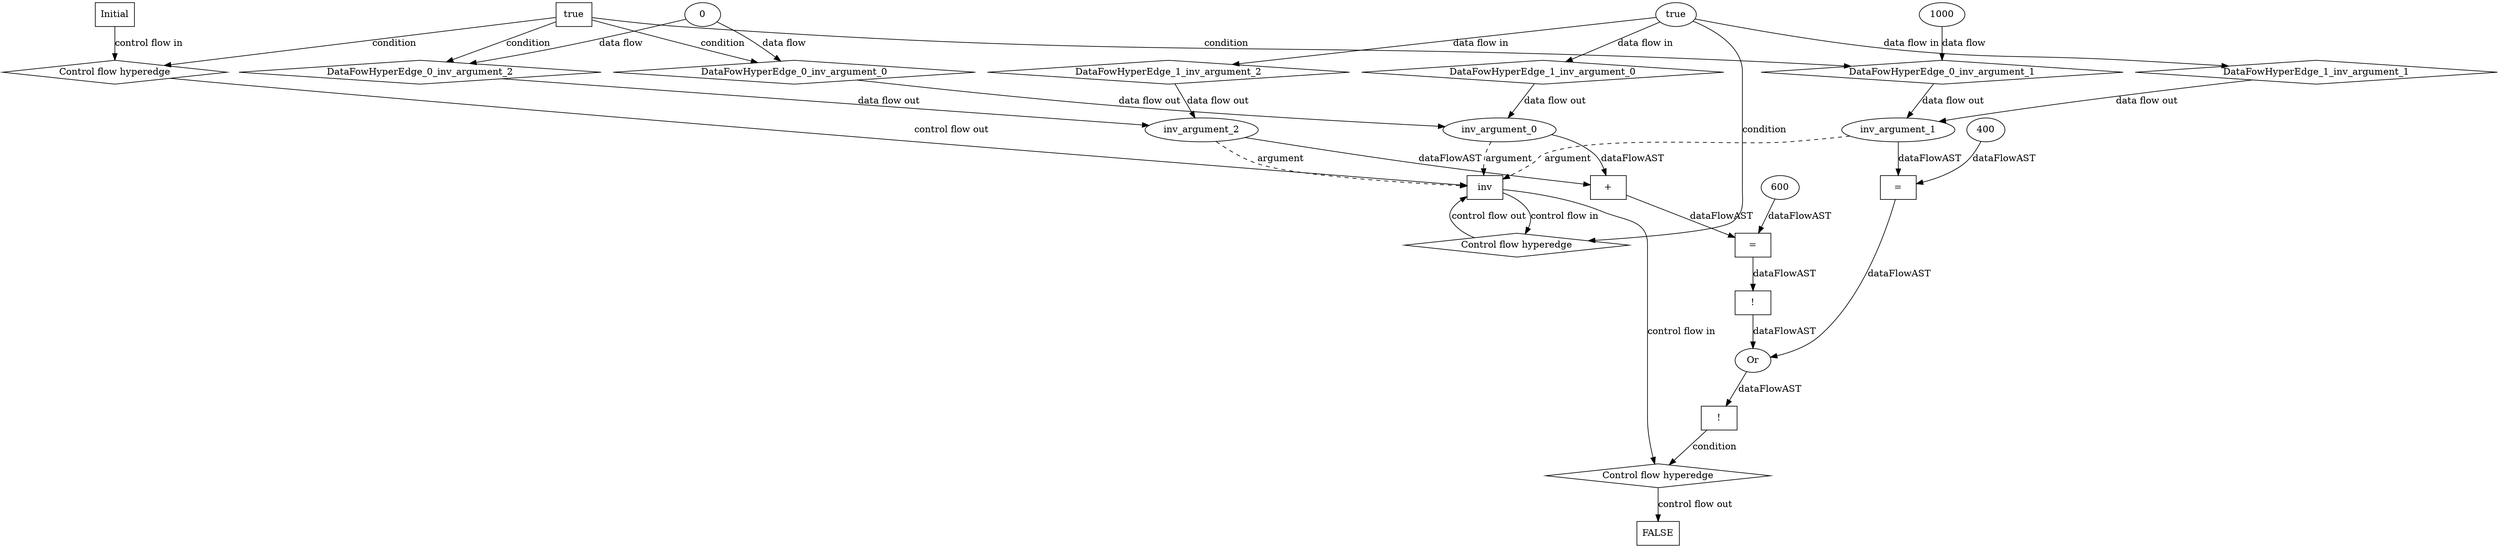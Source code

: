 digraph dag {
"inv" [label="inv" nodeName="inv" class=cfn  shape="rect"];
FALSE [label="FALSE" nodeName=FALSE class=cfn  shape="rect"];
Initial [label="Initial" nodeName=Initial class=cfn  shape="rect"];
ControlFowHyperEdge_0 [label="Control flow hyperedge" nodeName=ControlFowHyperEdge_0 class=controlFlowHyperEdge shape="diamond"];
"Initial" -> ControlFowHyperEdge_0 [label="control flow in"]
ControlFowHyperEdge_0 -> "inv" [label="control flow out"]
ControlFowHyperEdge_1 [label="Control flow hyperedge" nodeName=ControlFowHyperEdge_1 class=controlFlowHyperEdge shape="diamond"];
"inv" -> ControlFowHyperEdge_1 [label="control flow in"]
ControlFowHyperEdge_1 -> "inv" [label="control flow out"]
ControlFowHyperEdge_2 [label="Control flow hyperedge" nodeName=ControlFowHyperEdge_2 class=controlFlowHyperEdge shape="diamond"];
"inv" -> ControlFowHyperEdge_2 [label="control flow in"]
ControlFowHyperEdge_2 -> "FALSE" [label="control flow out"]
"inv_argument_0" [label="inv_argument_0" nodeName=argument0 class=argument  head="inv" shape="oval"];
"inv_argument_0" -> "inv"[label="argument" style="dashed"]
"inv_argument_1" [label="inv_argument_1" nodeName=argument1 class=argument  head="inv" shape="oval"];
"inv_argument_1" -> "inv"[label="argument" style="dashed"]
"inv_argument_2" [label="inv_argument_2" nodeName=argument2 class=argument  head="inv" shape="oval"];
"inv_argument_2" -> "inv"[label="argument" style="dashed"]

"true_0" [label="true" nodeName="true_0" class=true shape="rect"];
"true_0" -> "ControlFowHyperEdge_0" [label="condition"];
"xxxinv___Initial_0xxxdataFlow_0_node_0" [label="0" nodeName="xxxinv___Initial_0xxxdataFlow_0_node_0" class=Literal ];

"xxxinv___Initial_0xxxdataFlow_0_node_0" -> "DataFowHyperEdge_0_inv_argument_0" [label="data flow"];
"xxxinv___Initial_0xxxdataFlow1_node_0" [label="1000" nodeName="xxxinv___Initial_0xxxdataFlow1_node_0" class=Literal ];

"xxxinv___Initial_0xxxdataFlow1_node_0" -> "DataFowHyperEdge_0_inv_argument_1" [label="data flow"];

"xxxinv___Initial_0xxxdataFlow_0_node_0" -> "DataFowHyperEdge_0_inv_argument_2" [label="data flow"];
"xxxinv___inv_1xxxguard_0_node_0" [label="true" nodeName="xxxinv___inv_1xxxguard_0_node_0" class=BoolValue ];

"xxxinv___inv_1xxxguard_0_node_0" -> "ControlFowHyperEdge_1" [label="condition"];
"xxxFALSE___inv_2xxxguard_0_node_0" [label="!" nodeName="xxxFALSE___inv_2xxxguard_0_node_0" class=Operator shape="rect"];
"xxxFALSE___inv_2xxxguard_0_node_1" [label="Or" nodeName="xxxFALSE___inv_2xxxguard_0_node_1" class=Operator ];
"xxxFALSE___inv_2xxxguard_0_node_2" [label="!" nodeName="xxxFALSE___inv_2xxxguard_0_node_2" class=Operator shape="rect"];
"xxxFALSE___inv_2xxxguard_0_node_3" [label="=" nodeName="xxxFALSE___inv_2xxxguard_0_node_3" class=Operator  shape="rect"];
"xxxFALSE___inv_2xxxguard_0_node_4" [label="+" nodeName="xxxFALSE___inv_2xxxguard_0_node_4" class= Operator shape="rect"];
"xxxFALSE___inv_2xxxguard_0_node_7" [label="600" nodeName="xxxFALSE___inv_2xxxguard_0_node_7" class=Literal ];
"xxxFALSE___inv_2xxxguard_0_node_8" [label="=" nodeName="xxxFALSE___inv_2xxxguard_0_node_8" class=Operator  shape="rect"];
"xxxFALSE___inv_2xxxguard_0_node_10" [label="400" nodeName="xxxFALSE___inv_2xxxguard_0_node_10" class=Literal ];
"xxxFALSE___inv_2xxxguard_0_node_1" -> "xxxFALSE___inv_2xxxguard_0_node_0"[label="dataFlowAST"]
"xxxFALSE___inv_2xxxguard_0_node_2" -> "xxxFALSE___inv_2xxxguard_0_node_1"[label="dataFlowAST"]
"xxxFALSE___inv_2xxxguard_0_node_8" -> "xxxFALSE___inv_2xxxguard_0_node_1"[label="dataFlowAST"]
"xxxFALSE___inv_2xxxguard_0_node_3" -> "xxxFALSE___inv_2xxxguard_0_node_2"[label="dataFlowAST"]
"xxxFALSE___inv_2xxxguard_0_node_4" -> "xxxFALSE___inv_2xxxguard_0_node_3"[label="dataFlowAST"]
"xxxFALSE___inv_2xxxguard_0_node_7" -> "xxxFALSE___inv_2xxxguard_0_node_3"[label="dataFlowAST"]
"inv_argument_0" -> "xxxFALSE___inv_2xxxguard_0_node_4"[label="dataFlowAST"]
"inv_argument_2" -> "xxxFALSE___inv_2xxxguard_0_node_4"[label="dataFlowAST"]
"inv_argument_1" -> "xxxFALSE___inv_2xxxguard_0_node_8"[label="dataFlowAST"]
"xxxFALSE___inv_2xxxguard_0_node_10" -> "xxxFALSE___inv_2xxxguard_0_node_8"[label="dataFlowAST"]

"xxxFALSE___inv_2xxxguard_0_node_0" -> "ControlFowHyperEdge_2" [label="condition"];
"DataFowHyperEdge_0_inv_argument_0" [label="DataFowHyperEdge_0_inv_argument_0" nodeName="DataFowHyperEdge_0_inv_argument_0" class=DataFlowHyperedge shape="diamond"];
"DataFowHyperEdge_0_inv_argument_0" -> "inv_argument_0"[label="data flow out"]
"true_0" -> "DataFowHyperEdge_0_inv_argument_0" [label="condition"];
"DataFowHyperEdge_0_inv_argument_1" [label="DataFowHyperEdge_0_inv_argument_1" nodeName="DataFowHyperEdge_0_inv_argument_1" class=DataFlowHyperedge shape="diamond"];
"DataFowHyperEdge_0_inv_argument_1" -> "inv_argument_1"[label="data flow out"]
"true_0" -> "DataFowHyperEdge_0_inv_argument_1" [label="condition"];
"DataFowHyperEdge_0_inv_argument_2" [label="DataFowHyperEdge_0_inv_argument_2" nodeName="DataFowHyperEdge_0_inv_argument_2" class=DataFlowHyperedge shape="diamond"];
"DataFowHyperEdge_0_inv_argument_2" -> "inv_argument_2"[label="data flow out"]
"true_0" -> "DataFowHyperEdge_0_inv_argument_2" [label="condition"];
"DataFowHyperEdge_1_inv_argument_0" [label="DataFowHyperEdge_1_inv_argument_0" nodeName="DataFowHyperEdge_1_inv_argument_0" class=DataFlowHyperedge shape="diamond"];
"DataFowHyperEdge_1_inv_argument_0" -> "inv_argument_0"[label="data flow out"]
"xxxinv___inv_1xxxguard_0_node_0" -> "DataFowHyperEdge_1_inv_argument_0"[label="data flow in"]
"DataFowHyperEdge_1_inv_argument_1" [label="DataFowHyperEdge_1_inv_argument_1" nodeName="DataFowHyperEdge_1_inv_argument_1" class=DataFlowHyperedge shape="diamond"];
"DataFowHyperEdge_1_inv_argument_1" -> "inv_argument_1"[label="data flow out"]
"xxxinv___inv_1xxxguard_0_node_0" -> "DataFowHyperEdge_1_inv_argument_1"[label="data flow in"]
"DataFowHyperEdge_1_inv_argument_2" [label="DataFowHyperEdge_1_inv_argument_2" nodeName="DataFowHyperEdge_1_inv_argument_2" class=DataFlowHyperedge shape="diamond"];
"DataFowHyperEdge_1_inv_argument_2" -> "inv_argument_2"[label="data flow out"]
"xxxinv___inv_1xxxguard_0_node_0" -> "DataFowHyperEdge_1_inv_argument_2"[label="data flow in"]




}
